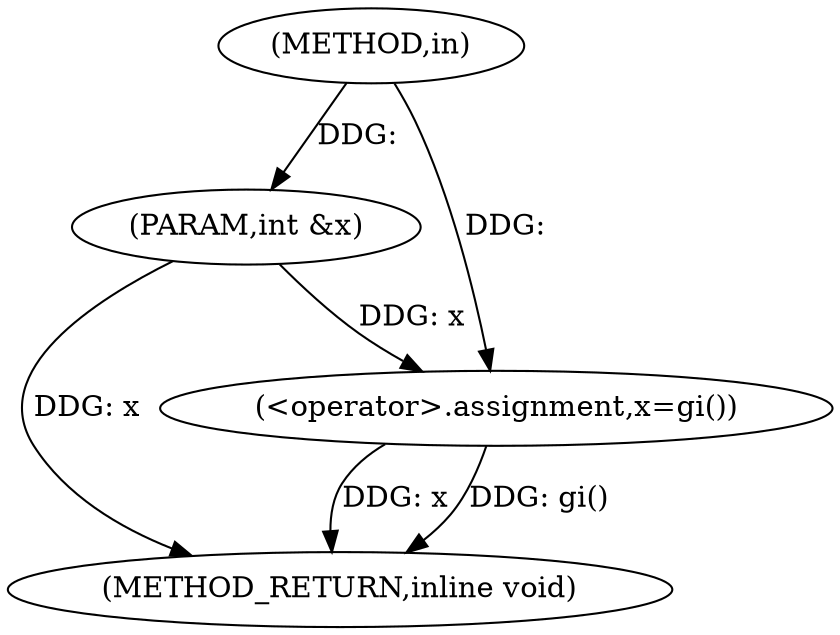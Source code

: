 digraph "in" {  
"1000154" [label = "(METHOD,in)" ]
"1000160" [label = "(METHOD_RETURN,inline void)" ]
"1000155" [label = "(PARAM,int &x)" ]
"1000157" [label = "(<operator>.assignment,x=gi())" ]
  "1000155" -> "1000160"  [ label = "DDG: x"] 
  "1000157" -> "1000160"  [ label = "DDG: x"] 
  "1000157" -> "1000160"  [ label = "DDG: gi()"] 
  "1000154" -> "1000155"  [ label = "DDG: "] 
  "1000154" -> "1000157"  [ label = "DDG: "] 
  "1000155" -> "1000157"  [ label = "DDG: x"] 
}
